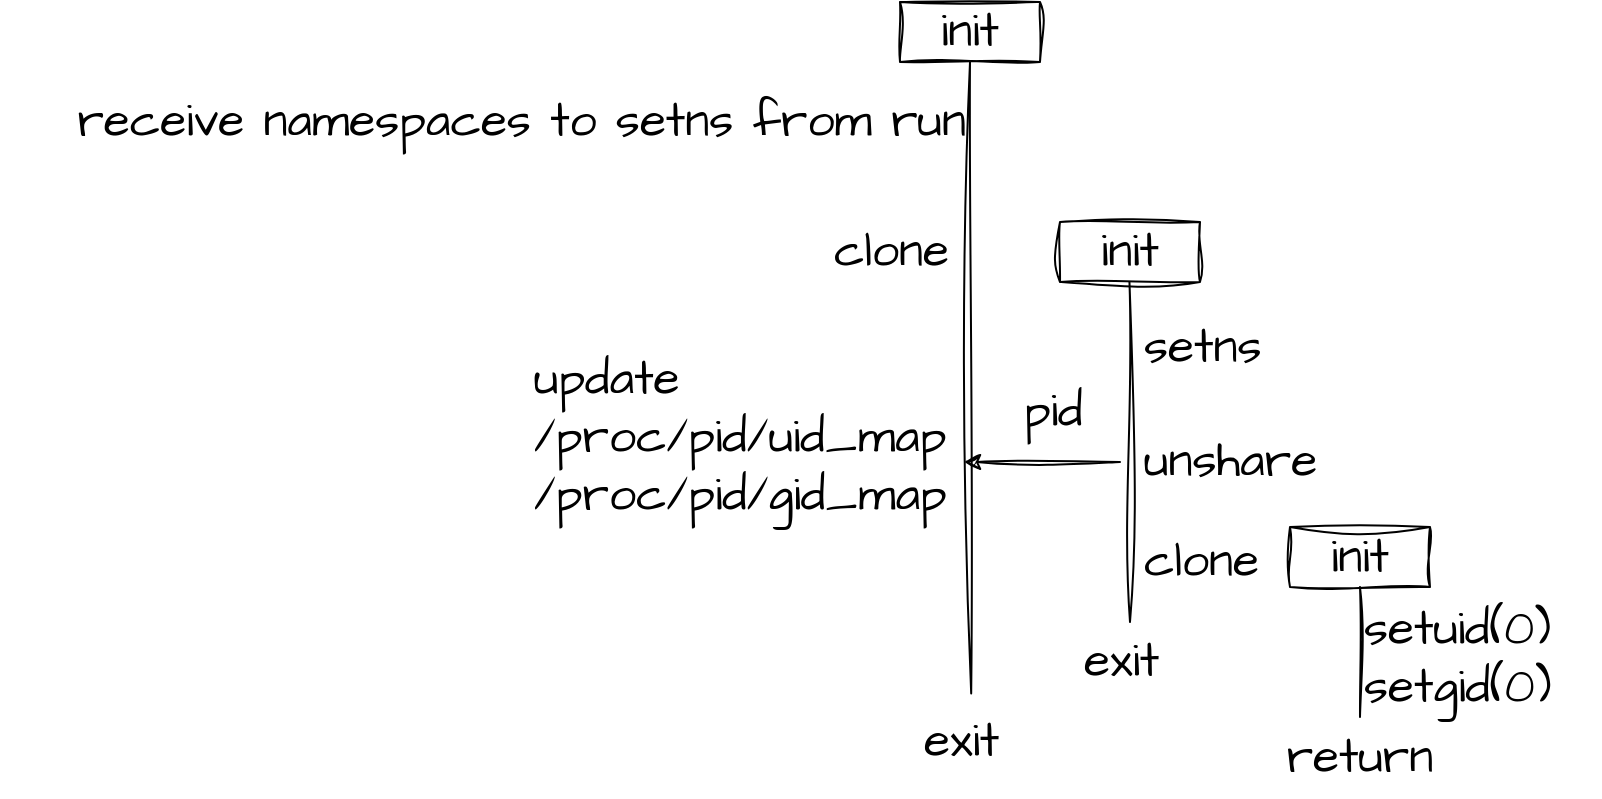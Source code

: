 <mxfile version="25.0.3">
  <diagram name="Page-1" id="DIBnqMEA-XPOdM7uecft">
    <mxGraphModel dx="2272" dy="746" grid="1" gridSize="10" guides="1" tooltips="1" connect="1" arrows="1" fold="1" page="1" pageScale="1" pageWidth="850" pageHeight="1100" math="0" shadow="0">
      <root>
        <mxCell id="0" />
        <mxCell id="1" parent="0" />
        <mxCell id="uYT_6rUbIimLwQSJ-b0x-1" value="&lt;font style=&quot;font-size: 24px;&quot;&gt;init&lt;/font&gt;" style="rounded=0;whiteSpace=wrap;html=1;sketch=1;hachureGap=4;jiggle=2;curveFitting=1;fontFamily=Architects Daughter;fontSource=https%3A%2F%2Ffonts.googleapis.com%2Fcss%3Ffamily%3DArchitects%2BDaughter;fillColor=none;" parent="1" vertex="1">
          <mxGeometry x="180" y="360" width="70" height="30" as="geometry" />
        </mxCell>
        <mxCell id="uYT_6rUbIimLwQSJ-b0x-3" value="" style="endArrow=none;html=1;rounded=0;sketch=1;hachureGap=4;jiggle=2;curveFitting=1;fontFamily=Architects Daughter;fontSource=https%3A%2F%2Ffonts.googleapis.com%2Fcss%3Ffamily%3DArchitects%2BDaughter;entryX=0.5;entryY=1;entryDx=0;entryDy=0;exitX=0.512;exitY=-0.106;exitDx=0;exitDy=0;exitPerimeter=0;" parent="1" source="uYT_6rUbIimLwQSJ-b0x-31" target="uYT_6rUbIimLwQSJ-b0x-1" edge="1">
          <mxGeometry width="50" height="50" relative="1" as="geometry">
            <mxPoint x="215" y="660" as="sourcePoint" />
            <mxPoint x="212.5" y="390" as="targetPoint" />
          </mxGeometry>
        </mxCell>
        <mxCell id="uYT_6rUbIimLwQSJ-b0x-4" value="&lt;div&gt;&lt;span style=&quot;font-size: 24px;&quot;&gt;receive namespaces to setns from run&lt;/span&gt;&lt;/div&gt;" style="text;html=1;align=right;verticalAlign=middle;whiteSpace=wrap;rounded=0;fontFamily=Architects Daughter;fontSource=https%3A%2F%2Ffonts.googleapis.com%2Fcss%3Ffamily%3DArchitects%2BDaughter;" parent="1" vertex="1">
          <mxGeometry x="-270" y="400" width="485" height="40" as="geometry" />
        </mxCell>
        <mxCell id="uYT_6rUbIimLwQSJ-b0x-5" value="&lt;span style=&quot;font-size: 24px;&quot;&gt;clone&lt;/span&gt;" style="text;html=1;align=left;verticalAlign=middle;whiteSpace=wrap;rounded=0;fontFamily=Architects Daughter;fontSource=https%3A%2F%2Ffonts.googleapis.com%2Fcss%3Ffamily%3DArchitects%2BDaughter;" parent="1" vertex="1">
          <mxGeometry x="145" y="465" width="70" height="40" as="geometry" />
        </mxCell>
        <mxCell id="uYT_6rUbIimLwQSJ-b0x-7" value="&lt;span style=&quot;font-size: 24px;&quot;&gt;setns&lt;/span&gt;" style="text;html=1;align=left;verticalAlign=middle;whiteSpace=wrap;rounded=0;fontFamily=Architects Daughter;fontSource=https%3A%2F%2Ffonts.googleapis.com%2Fcss%3Ffamily%3DArchitects%2BDaughter;" parent="1" vertex="1">
          <mxGeometry x="300" y="515" width="70" height="35" as="geometry" />
        </mxCell>
        <mxCell id="uYT_6rUbIimLwQSJ-b0x-10" value="" style="endArrow=classic;html=1;rounded=0;sketch=1;hachureGap=4;jiggle=2;curveFitting=1;fontFamily=Architects Daughter;fontSource=https%3A%2F%2Ffonts.googleapis.com%2Fcss%3Ffamily%3DArchitects%2BDaughter;" parent="1" edge="1">
          <mxGeometry width="50" height="50" relative="1" as="geometry">
            <mxPoint x="290" y="590" as="sourcePoint" />
            <mxPoint x="212" y="590" as="targetPoint" />
          </mxGeometry>
        </mxCell>
        <mxCell id="uYT_6rUbIimLwQSJ-b0x-11" value="&lt;span style=&quot;font-size: 24px;&quot;&gt;pid&lt;/span&gt;" style="text;html=1;align=left;verticalAlign=middle;whiteSpace=wrap;rounded=0;fontFamily=Architects Daughter;fontSource=https%3A%2F%2Ffonts.googleapis.com%2Fcss%3Ffamily%3DArchitects%2BDaughter;" parent="1" vertex="1">
          <mxGeometry x="240" y="550" width="40" height="30" as="geometry" />
        </mxCell>
        <mxCell id="uYT_6rUbIimLwQSJ-b0x-12" value="&lt;div&gt;&lt;span style=&quot;font-size: 24px;&quot;&gt;update&lt;/span&gt;&lt;/div&gt;&lt;span style=&quot;font-size: 24px;&quot;&gt;/proc/pid/uid_map&lt;/span&gt;&lt;div&gt;&lt;span style=&quot;font-size: 24px;&quot;&gt;/proc/pid/gid_map&lt;/span&gt;&lt;/div&gt;&lt;div&gt;&lt;br&gt;&lt;/div&gt;" style="text;html=1;align=left;verticalAlign=middle;whiteSpace=wrap;rounded=0;fontFamily=Architects Daughter;fontSource=https%3A%2F%2Ffonts.googleapis.com%2Fcss%3Ffamily%3DArchitects%2BDaughter;" parent="1" vertex="1">
          <mxGeometry x="-5" y="530" width="220" height="110" as="geometry" />
        </mxCell>
        <mxCell id="uYT_6rUbIimLwQSJ-b0x-13" value="&lt;span style=&quot;font-size: 24px;&quot;&gt;unshare&lt;/span&gt;" style="text;html=1;align=left;verticalAlign=middle;whiteSpace=wrap;rounded=0;fontFamily=Architects Daughter;fontSource=https%3A%2F%2Ffonts.googleapis.com%2Fcss%3Ffamily%3DArchitects%2BDaughter;" parent="1" vertex="1">
          <mxGeometry x="300" y="570" width="90" height="40" as="geometry" />
        </mxCell>
        <mxCell id="uYT_6rUbIimLwQSJ-b0x-16" value="&lt;span style=&quot;font-size: 24px;&quot;&gt;clone&lt;/span&gt;" style="text;html=1;align=left;verticalAlign=middle;whiteSpace=wrap;rounded=0;fontFamily=Architects Daughter;fontSource=https%3A%2F%2Ffonts.googleapis.com%2Fcss%3Ffamily%3DArchitects%2BDaughter;" parent="1" vertex="1">
          <mxGeometry x="300" y="620" width="70" height="40" as="geometry" />
        </mxCell>
        <mxCell id="uYT_6rUbIimLwQSJ-b0x-18" value="" style="endArrow=none;html=1;rounded=0;sketch=1;hachureGap=4;jiggle=2;curveFitting=1;fontFamily=Architects Daughter;fontSource=https%3A%2F%2Ffonts.googleapis.com%2Fcss%3Ffamily%3DArchitects%2BDaughter;exitX=0.5;exitY=0;exitDx=0;exitDy=0;" parent="1" source="uYT_6rUbIimLwQSJ-b0x-29" target="uYT_6rUbIimLwQSJ-b0x-27" edge="1">
          <mxGeometry width="50" height="50" relative="1" as="geometry">
            <mxPoint x="410" y="707.5" as="sourcePoint" />
            <mxPoint x="424.71" y="747.5" as="targetPoint" />
          </mxGeometry>
        </mxCell>
        <mxCell id="uYT_6rUbIimLwQSJ-b0x-19" value="&lt;span style=&quot;font-size: 24px;&quot;&gt;setuid(0) setgid(0)&lt;/span&gt;" style="text;html=1;align=left;verticalAlign=middle;whiteSpace=wrap;rounded=0;fontFamily=Architects Daughter;fontSource=https%3A%2F%2Ffonts.googleapis.com%2Fcss%3Ffamily%3DArchitects%2BDaughter;" parent="1" vertex="1">
          <mxGeometry x="410" y="657.5" width="120" height="60" as="geometry" />
        </mxCell>
        <mxCell id="uYT_6rUbIimLwQSJ-b0x-22" value="&lt;font style=&quot;font-size: 24px;&quot;&gt;init&lt;/font&gt;" style="rounded=0;whiteSpace=wrap;html=1;sketch=1;hachureGap=4;jiggle=2;curveFitting=1;fontFamily=Architects Daughter;fontSource=https%3A%2F%2Ffonts.googleapis.com%2Fcss%3Ffamily%3DArchitects%2BDaughter;fillColor=none;" parent="1" vertex="1">
          <mxGeometry x="260" y="470" width="70" height="30" as="geometry" />
        </mxCell>
        <mxCell id="uYT_6rUbIimLwQSJ-b0x-26" value="" style="endArrow=none;html=1;rounded=0;sketch=1;hachureGap=4;jiggle=2;curveFitting=1;fontFamily=Architects Daughter;fontSource=https%3A%2F%2Ffonts.googleapis.com%2Fcss%3Ffamily%3DArchitects%2BDaughter;entryX=0.5;entryY=1;entryDx=0;entryDy=0;" parent="1" edge="1">
          <mxGeometry width="50" height="50" relative="1" as="geometry">
            <mxPoint x="295" y="670" as="sourcePoint" />
            <mxPoint x="294.73" y="500" as="targetPoint" />
          </mxGeometry>
        </mxCell>
        <mxCell id="uYT_6rUbIimLwQSJ-b0x-27" value="&lt;font style=&quot;font-size: 24px;&quot;&gt;init&lt;/font&gt;" style="rounded=0;whiteSpace=wrap;html=1;sketch=1;hachureGap=4;jiggle=2;curveFitting=1;fontFamily=Architects Daughter;fontSource=https%3A%2F%2Ffonts.googleapis.com%2Fcss%3Ffamily%3DArchitects%2BDaughter;fillColor=none;" parent="1" vertex="1">
          <mxGeometry x="375" y="622.5" width="70" height="30" as="geometry" />
        </mxCell>
        <mxCell id="uYT_6rUbIimLwQSJ-b0x-29" value="&lt;span style=&quot;font-size: 24px;&quot;&gt;return&lt;/span&gt;" style="text;html=1;align=center;verticalAlign=middle;whiteSpace=wrap;rounded=0;fontFamily=Architects Daughter;fontSource=https%3A%2F%2Ffonts.googleapis.com%2Fcss%3Ffamily%3DArchitects%2BDaughter;" parent="1" vertex="1">
          <mxGeometry x="370" y="717.5" width="80" height="40" as="geometry" />
        </mxCell>
        <mxCell id="uYT_6rUbIimLwQSJ-b0x-30" value="&lt;span style=&quot;font-size: 24px;&quot;&gt;exit&lt;/span&gt;" style="text;html=1;align=left;verticalAlign=middle;whiteSpace=wrap;rounded=0;fontFamily=Architects Daughter;fontSource=https%3A%2F%2Ffonts.googleapis.com%2Fcss%3Ffamily%3DArchitects%2BDaughter;" parent="1" vertex="1">
          <mxGeometry x="270" y="670" width="50" height="40" as="geometry" />
        </mxCell>
        <mxCell id="uYT_6rUbIimLwQSJ-b0x-31" value="&lt;span style=&quot;font-size: 24px;&quot;&gt;exit&lt;/span&gt;" style="text;html=1;align=left;verticalAlign=middle;whiteSpace=wrap;rounded=0;fontFamily=Architects Daughter;fontSource=https%3A%2F%2Ffonts.googleapis.com%2Fcss%3Ffamily%3DArchitects%2BDaughter;" parent="1" vertex="1">
          <mxGeometry x="190" y="710" width="50" height="40" as="geometry" />
        </mxCell>
      </root>
    </mxGraphModel>
  </diagram>
</mxfile>
